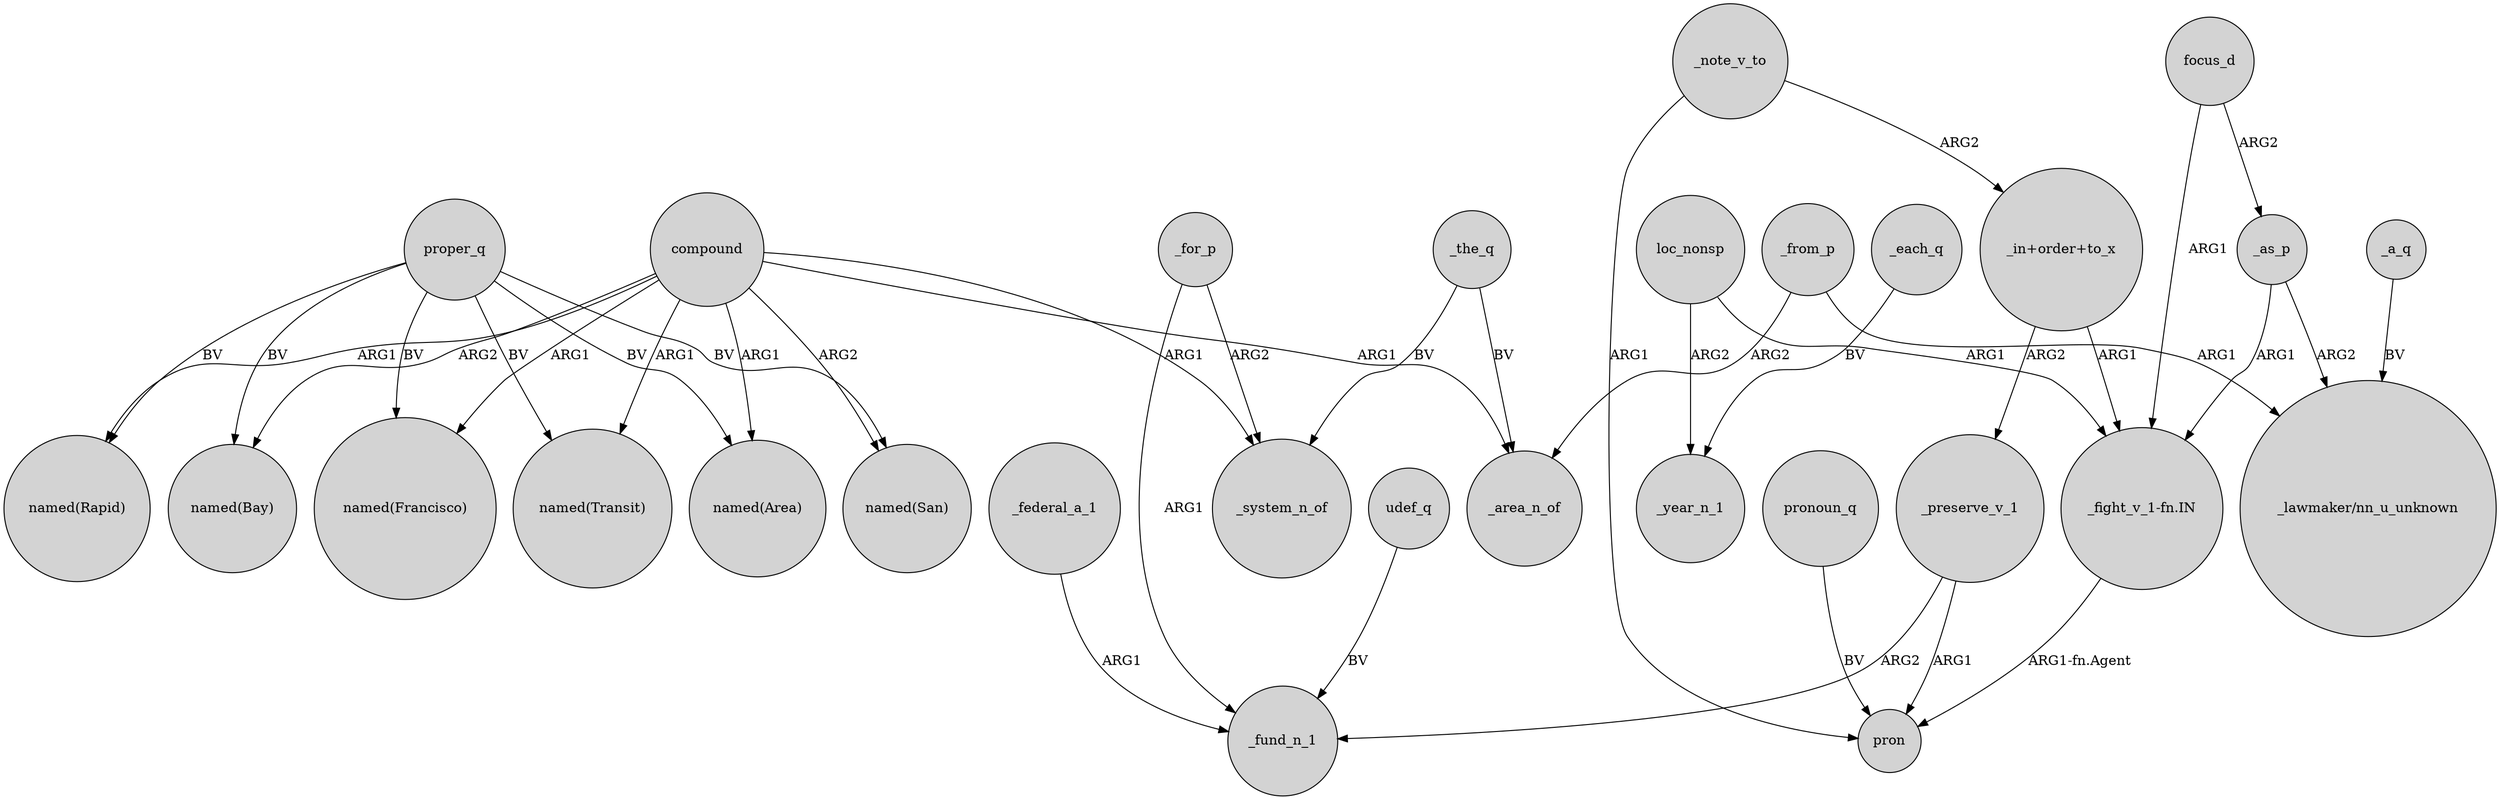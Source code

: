 digraph {
	node [shape=circle style=filled]
	proper_q -> "named(Transit)" [label=BV]
	focus_d -> "_fight_v_1-fn.IN" [label=ARG1]
	_for_p -> _fund_n_1 [label=ARG1]
	proper_q -> "named(Bay)" [label=BV]
	proper_q -> "named(Francisco)" [label=BV]
	_as_p -> "_lawmaker/nn_u_unknown" [label=ARG2]
	compound -> "named(San)" [label=ARG2]
	_preserve_v_1 -> _fund_n_1 [label=ARG2]
	compound -> _system_n_of [label=ARG1]
	_from_p -> _area_n_of [label=ARG2]
	_note_v_to -> pron [label=ARG1]
	focus_d -> _as_p [label=ARG2]
	"_fight_v_1-fn.IN" -> pron [label="ARG1-fn.Agent"]
	_preserve_v_1 -> pron [label=ARG1]
	"_in+order+to_x" -> "_fight_v_1-fn.IN" [label=ARG1]
	proper_q -> "named(Rapid)" [label=BV]
	_from_p -> "_lawmaker/nn_u_unknown" [label=ARG1]
	proper_q -> "named(Area)" [label=BV]
	pronoun_q -> pron [label=BV]
	_for_p -> _system_n_of [label=ARG2]
	compound -> "named(Transit)" [label=ARG1]
	loc_nonsp -> "_fight_v_1-fn.IN" [label=ARG1]
	"_in+order+to_x" -> _preserve_v_1 [label=ARG2]
	_a_q -> "_lawmaker/nn_u_unknown" [label=BV]
	_note_v_to -> "_in+order+to_x" [label=ARG2]
	loc_nonsp -> _year_n_1 [label=ARG2]
	compound -> "named(Area)" [label=ARG1]
	compound -> "named(Francisco)" [label=ARG1]
	udef_q -> _fund_n_1 [label=BV]
	_the_q -> _area_n_of [label=BV]
	compound -> "named(Bay)" [label=ARG2]
	_as_p -> "_fight_v_1-fn.IN" [label=ARG1]
	_each_q -> _year_n_1 [label=BV]
	_federal_a_1 -> _fund_n_1 [label=ARG1]
	proper_q -> "named(San)" [label=BV]
	_the_q -> _system_n_of [label=BV]
	compound -> _area_n_of [label=ARG1]
	compound -> "named(Rapid)" [label=ARG1]
}
